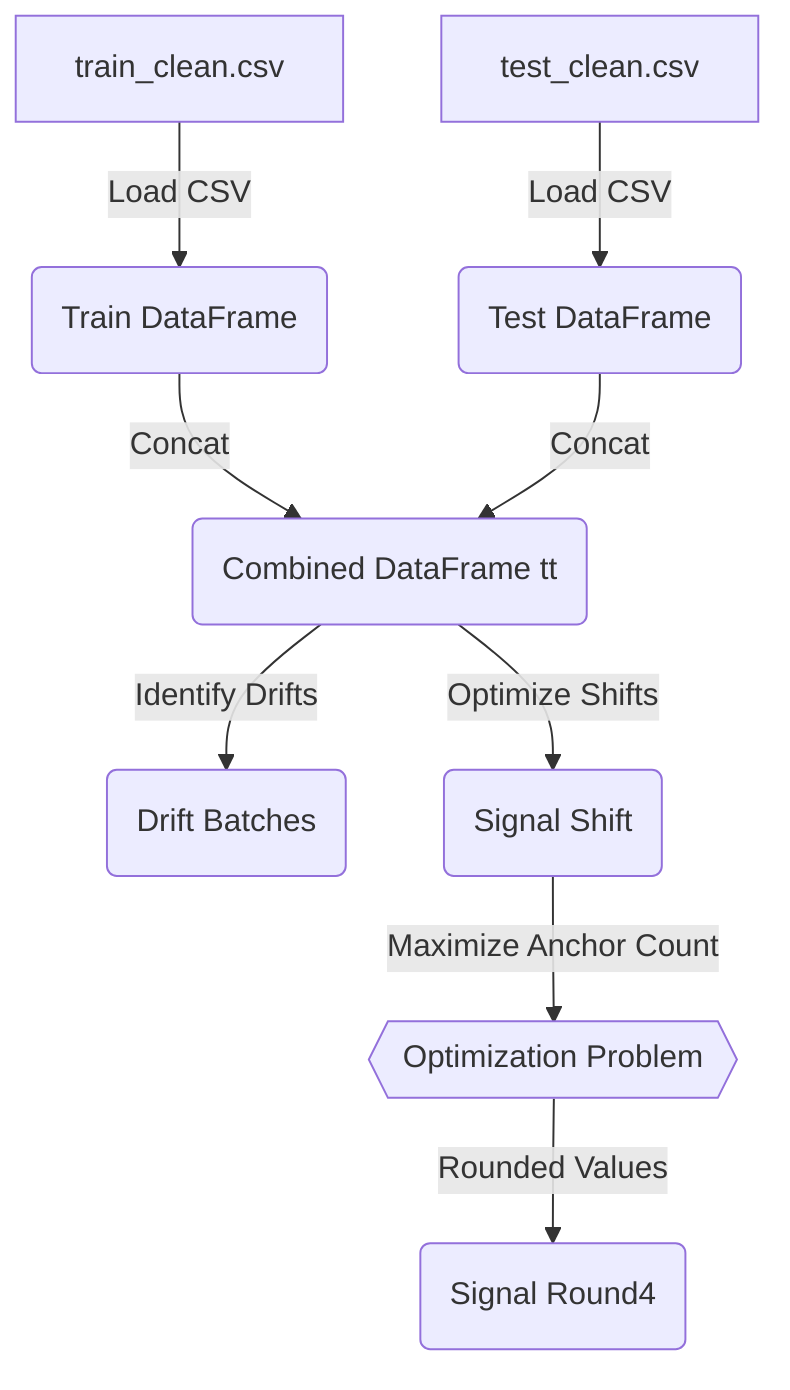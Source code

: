 flowchart TD
    %% Nodes for data sources
    A["train_clean.csv"] -->|Load CSV| B(Train DataFrame)
    A1["test_clean.csv"] -->|Load CSV| C(Test DataFrame)

    %% Node for combined DataFrame
    B -->|Concat| D(Combined DataFrame tt)
    C -->|Concat| D

    %% Processing for drift and signal shift
    D -->|Identify Drifts| E(Drift Batches)
    D -->|Optimize Shifts| F(Signal Shift)

    %% Model Node
    F -->|Maximize Anchor Count| G{{"Optimization Problem"}}

    %% Output of the model
    G -->|Rounded Values| H(Signal Round4)
    
    %% Comments explaining each stage
    %% A: Represents the training dataset file source
    %% A1: Represents the testing dataset file source
    %% B: DataFrame containing loaded training data
    %% C: DataFrame containing loaded testing data
    %% D: Combined data from train and test
    %% E: Identified batches with drift
    %% F: Modified signal with optimized shift values
    %% G: Optimization problem applied for anchor maximization
    %% H: Results after rounding the signal shift values